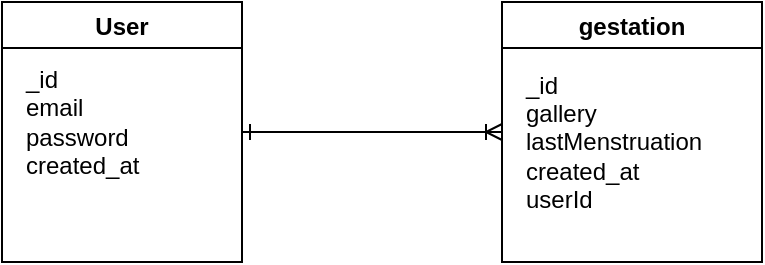 <mxfile>
    <diagram id="VB0hbfkeHOA_Rv-9jmJC" name="Página-1">
        <mxGraphModel dx="97" dy="383" grid="1" gridSize="10" guides="1" tooltips="1" connect="1" arrows="1" fold="1" page="1" pageScale="1" pageWidth="827" pageHeight="1169" math="0" shadow="0">
            <root>
                <mxCell id="0"/>
                <mxCell id="1" parent="0"/>
                <mxCell id="11" style="edgeStyle=none;html=1;exitX=1;exitY=0.5;exitDx=0;exitDy=0;entryX=0;entryY=0.5;entryDx=0;entryDy=0;startArrow=ERone;startFill=0;endArrow=ERoneToMany;endFill=0;" parent="1" source="6" target="7" edge="1">
                    <mxGeometry relative="1" as="geometry"/>
                </mxCell>
                <mxCell id="6" value="User" style="swimlane;" parent="1" vertex="1">
                    <mxGeometry x="80" y="60" width="120" height="130" as="geometry"/>
                </mxCell>
                <mxCell id="9" value="_id&lt;br&gt;email&lt;br&gt;password&lt;br&gt;created_at" style="text;html=1;align=left;verticalAlign=middle;resizable=0;points=[];autosize=1;strokeColor=none;fillColor=none;" parent="6" vertex="1">
                    <mxGeometry x="10" y="30" width="70" height="60" as="geometry"/>
                </mxCell>
                <mxCell id="7" value="gestation" style="swimlane;" parent="1" vertex="1">
                    <mxGeometry x="330" y="60" width="130" height="130" as="geometry"/>
                </mxCell>
                <mxCell id="10" value="_id&lt;br&gt;gallery&lt;br&gt;lastMenstruation&lt;br&gt;created_at&lt;br&gt;userId" style="text;html=1;align=left;verticalAlign=middle;resizable=0;points=[];autosize=1;strokeColor=none;fillColor=none;" parent="7" vertex="1">
                    <mxGeometry x="10" y="30" width="100" height="80" as="geometry"/>
                </mxCell>
            </root>
        </mxGraphModel>
    </diagram>
</mxfile>